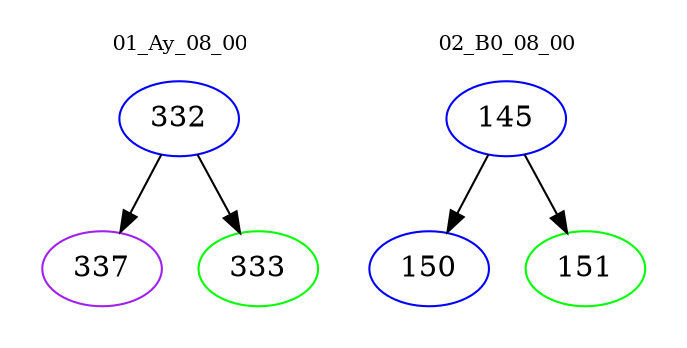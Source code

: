 digraph{
subgraph cluster_0 {
color = white
label = "01_Ay_08_00";
fontsize=10;
T0_332 [label="332", color="blue"]
T0_332 -> T0_337 [color="black"]
T0_337 [label="337", color="purple"]
T0_332 -> T0_333 [color="black"]
T0_333 [label="333", color="green"]
}
subgraph cluster_1 {
color = white
label = "02_B0_08_00";
fontsize=10;
T1_145 [label="145", color="blue"]
T1_145 -> T1_150 [color="black"]
T1_150 [label="150", color="blue"]
T1_145 -> T1_151 [color="black"]
T1_151 [label="151", color="green"]
}
}
